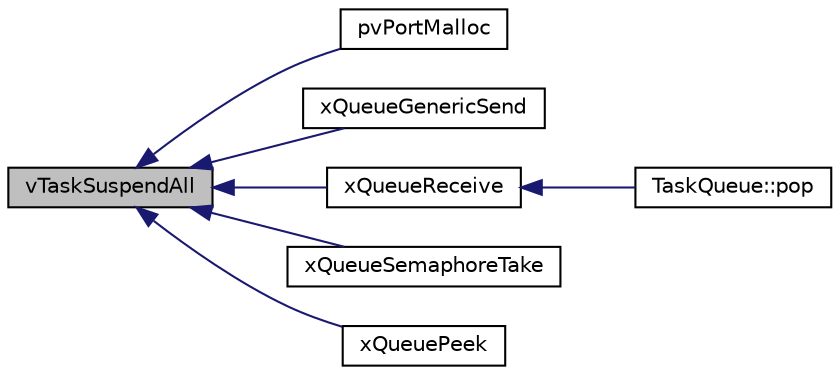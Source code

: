 digraph "vTaskSuspendAll"
{
  edge [fontname="Helvetica",fontsize="10",labelfontname="Helvetica",labelfontsize="10"];
  node [fontname="Helvetica",fontsize="10",shape=record];
  rankdir="LR";
  Node1 [label="vTaskSuspendAll",height=0.2,width=0.4,color="black", fillcolor="grey75", style="filled" fontcolor="black"];
  Node1 -> Node2 [dir="back",color="midnightblue",fontsize="10",style="solid",fontname="Helvetica"];
  Node2 [label="pvPortMalloc",height=0.2,width=0.4,color="black", fillcolor="white", style="filled",URL="$heap__1_8c.html#a0379669d07d76cc81e3028123113b271"];
  Node1 -> Node3 [dir="back",color="midnightblue",fontsize="10",style="solid",fontname="Helvetica"];
  Node3 [label="xQueueGenericSend",height=0.2,width=0.4,color="black", fillcolor="white", style="filled",URL="$queue_8c.html#acb67c81366c00896b21cd826e07d885d"];
  Node1 -> Node4 [dir="back",color="midnightblue",fontsize="10",style="solid",fontname="Helvetica"];
  Node4 [label="xQueueReceive",height=0.2,width=0.4,color="black", fillcolor="white", style="filled",URL="$queue_8c.html#ad0a166f3b1219a5e37e31f8090d4800d"];
  Node4 -> Node5 [dir="back",color="midnightblue",fontsize="10",style="solid",fontname="Helvetica"];
  Node5 [label="TaskQueue::pop",height=0.2,width=0.4,color="black", fillcolor="white", style="filled",URL="$class_task_queue.html#a6d6ada5addc757285ca9663a960b0344",tooltip="Read from the queue. "];
  Node1 -> Node6 [dir="back",color="midnightblue",fontsize="10",style="solid",fontname="Helvetica"];
  Node6 [label="xQueueSemaphoreTake",height=0.2,width=0.4,color="black", fillcolor="white", style="filled",URL="$queue_8c.html#ade45e48664e5ec17ea091f00cd34394f"];
  Node1 -> Node7 [dir="back",color="midnightblue",fontsize="10",style="solid",fontname="Helvetica"];
  Node7 [label="xQueuePeek",height=0.2,width=0.4,color="black", fillcolor="white", style="filled",URL="$queue_8c.html#a8f68e37e931bbf95440c8845f512e090"];
}
